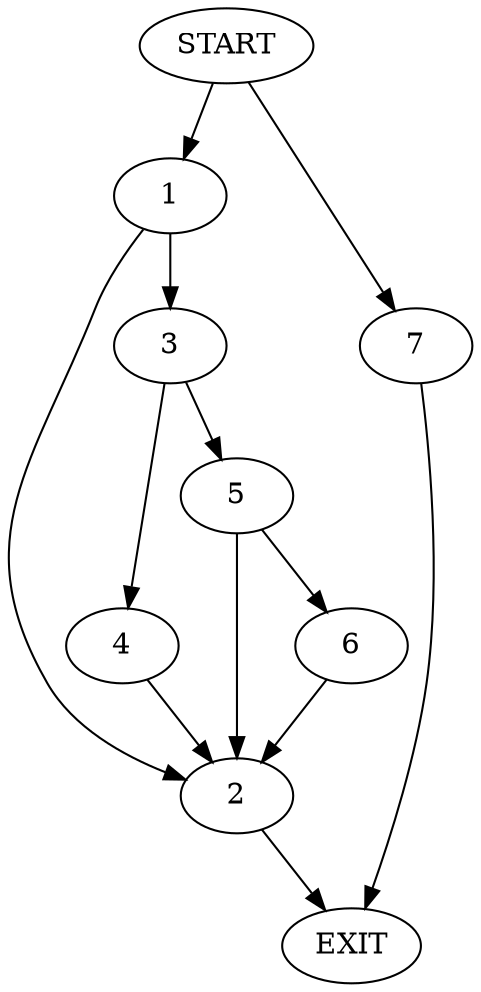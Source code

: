 digraph {
0 [label="START"]
8 [label="EXIT"]
0 -> 1
1 -> 2
1 -> 3
3 -> 4
3 -> 5
2 -> 8
5 -> 2
5 -> 6
4 -> 2
6 -> 2
0 -> 7
7 -> 8
}
